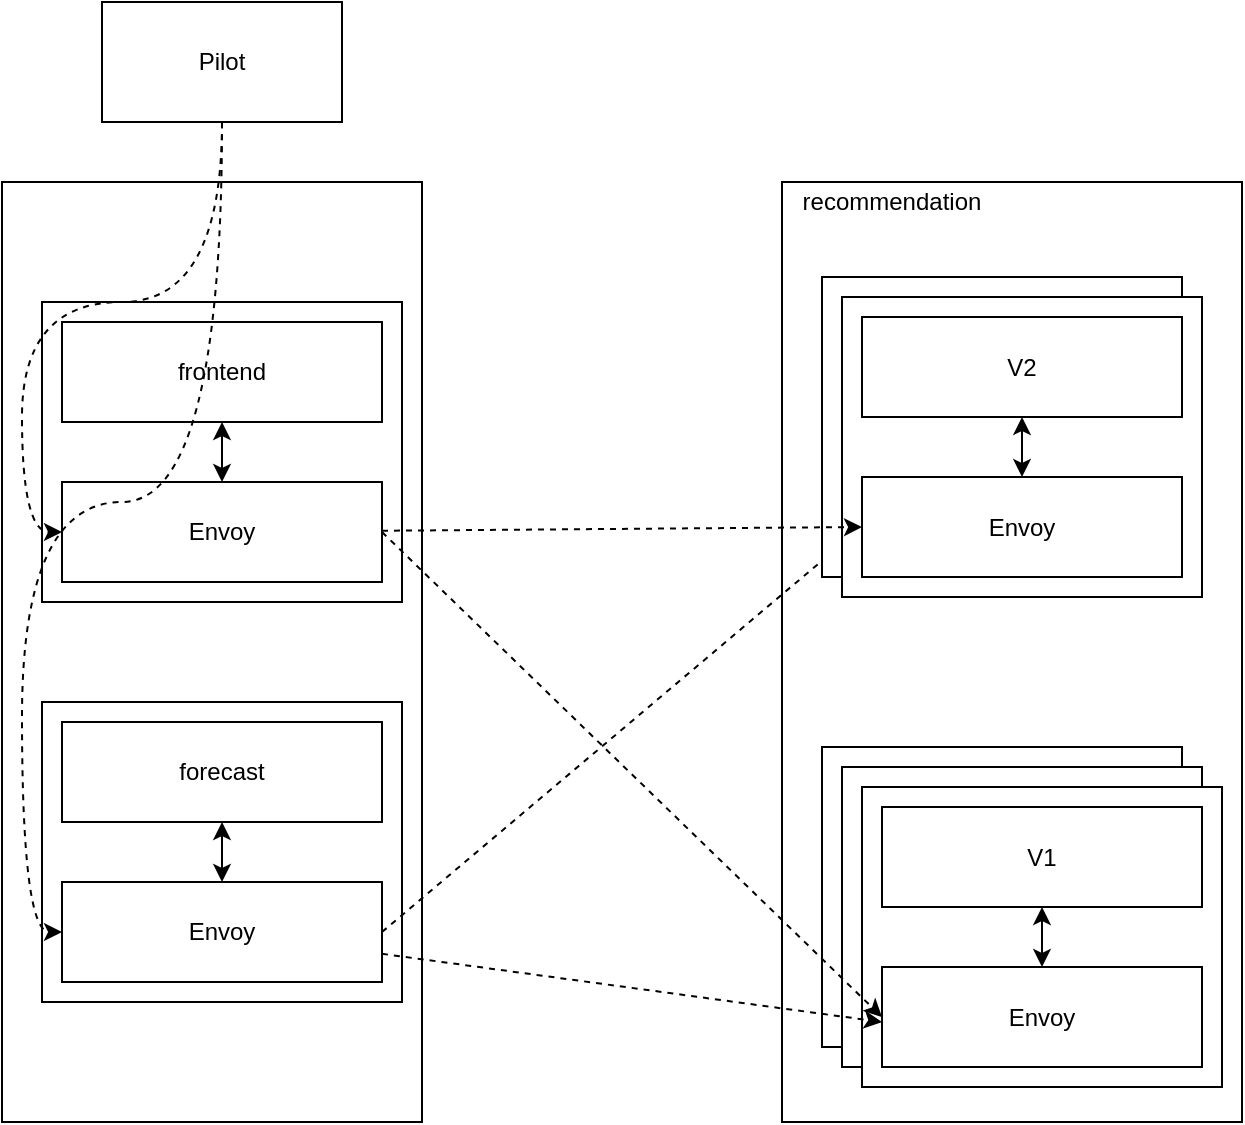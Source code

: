 <mxfile version="12.6.5" type="device"><diagram id="7avK5dy7WeXAkijfnD5Q" name="Page-1"><mxGraphModel dx="1024" dy="592" grid="1" gridSize="10" guides="1" tooltips="1" connect="1" arrows="1" fold="1" page="1" pageScale="1" pageWidth="2339" pageHeight="3300" math="0" shadow="0"><root><mxCell id="0"/><mxCell id="1" parent="0"/><mxCell id="bhiB-83r_HpZWpop6EB7-43" value="" style="rounded=0;whiteSpace=wrap;html=1;" vertex="1" parent="1"><mxGeometry x="500" y="120" width="230" height="470" as="geometry"/></mxCell><mxCell id="bhiB-83r_HpZWpop6EB7-13" value="" style="rounded=0;whiteSpace=wrap;html=1;" vertex="1" parent="1"><mxGeometry x="110" y="120" width="210" height="470" as="geometry"/></mxCell><mxCell id="bhiB-83r_HpZWpop6EB7-1" value="Pilot" style="rounded=0;whiteSpace=wrap;html=1;" vertex="1" parent="1"><mxGeometry x="160" y="30" width="120" height="60" as="geometry"/></mxCell><mxCell id="bhiB-83r_HpZWpop6EB7-2" value="" style="rounded=0;whiteSpace=wrap;html=1;" vertex="1" parent="1"><mxGeometry x="130" y="180" width="180" height="150" as="geometry"/></mxCell><mxCell id="bhiB-83r_HpZWpop6EB7-3" value="frontend" style="rounded=0;whiteSpace=wrap;html=1;" vertex="1" parent="1"><mxGeometry x="140" y="190" width="160" height="50" as="geometry"/></mxCell><mxCell id="bhiB-83r_HpZWpop6EB7-8" value="" style="edgeStyle=orthogonalEdgeStyle;rounded=0;orthogonalLoop=1;jettySize=auto;html=1;startArrow=classic;startFill=1;" edge="1" parent="1" source="bhiB-83r_HpZWpop6EB7-4" target="bhiB-83r_HpZWpop6EB7-3"><mxGeometry relative="1" as="geometry"/></mxCell><mxCell id="bhiB-83r_HpZWpop6EB7-4" value="Envoy" style="rounded=0;whiteSpace=wrap;html=1;" vertex="1" parent="1"><mxGeometry x="140" y="270" width="160" height="50" as="geometry"/></mxCell><mxCell id="bhiB-83r_HpZWpop6EB7-5" value="" style="rounded=0;whiteSpace=wrap;html=1;" vertex="1" parent="1"><mxGeometry x="130" y="380" width="180" height="150" as="geometry"/></mxCell><mxCell id="bhiB-83r_HpZWpop6EB7-6" value="forecast" style="rounded=0;whiteSpace=wrap;html=1;" vertex="1" parent="1"><mxGeometry x="140" y="390" width="160" height="50" as="geometry"/></mxCell><mxCell id="bhiB-83r_HpZWpop6EB7-9" style="edgeStyle=orthogonalEdgeStyle;rounded=0;orthogonalLoop=1;jettySize=auto;html=1;startArrow=classic;startFill=1;" edge="1" parent="1" source="bhiB-83r_HpZWpop6EB7-7" target="bhiB-83r_HpZWpop6EB7-6"><mxGeometry relative="1" as="geometry"/></mxCell><mxCell id="bhiB-83r_HpZWpop6EB7-41" style="edgeStyle=none;orthogonalLoop=1;jettySize=auto;html=1;entryX=0;entryY=0.5;entryDx=0;entryDy=0;dashed=1;startArrow=none;startFill=0;exitX=1;exitY=0.5;exitDx=0;exitDy=0;" edge="1" parent="1" source="bhiB-83r_HpZWpop6EB7-7" target="bhiB-83r_HpZWpop6EB7-33"><mxGeometry relative="1" as="geometry"/></mxCell><mxCell id="bhiB-83r_HpZWpop6EB7-7" value="Envoy" style="rounded=0;whiteSpace=wrap;html=1;" vertex="1" parent="1"><mxGeometry x="140" y="470" width="160" height="50" as="geometry"/></mxCell><mxCell id="bhiB-83r_HpZWpop6EB7-10" style="edgeStyle=orthogonalEdgeStyle;orthogonalLoop=1;jettySize=auto;html=1;entryX=0;entryY=0.5;entryDx=0;entryDy=0;startArrow=none;startFill=0;curved=1;dashed=1;" edge="1" parent="1" source="bhiB-83r_HpZWpop6EB7-1" target="bhiB-83r_HpZWpop6EB7-4"><mxGeometry relative="1" as="geometry"/></mxCell><mxCell id="bhiB-83r_HpZWpop6EB7-12" style="edgeStyle=orthogonalEdgeStyle;curved=1;orthogonalLoop=1;jettySize=auto;html=1;entryX=0;entryY=0.5;entryDx=0;entryDy=0;startArrow=none;startFill=0;dashed=1;" edge="1" parent="1" source="bhiB-83r_HpZWpop6EB7-1" target="bhiB-83r_HpZWpop6EB7-7"><mxGeometry relative="1" as="geometry"/></mxCell><mxCell id="bhiB-83r_HpZWpop6EB7-14" value="" style="rounded=0;whiteSpace=wrap;html=1;" vertex="1" parent="1"><mxGeometry x="520" y="402.5" width="180" height="150" as="geometry"/></mxCell><mxCell id="bhiB-83r_HpZWpop6EB7-15" value="forecast" style="rounded=0;whiteSpace=wrap;html=1;" vertex="1" parent="1"><mxGeometry x="530" y="412.5" width="160" height="50" as="geometry"/></mxCell><mxCell id="bhiB-83r_HpZWpop6EB7-16" style="edgeStyle=orthogonalEdgeStyle;rounded=0;orthogonalLoop=1;jettySize=auto;html=1;startArrow=classic;startFill=1;" edge="1" parent="1" source="bhiB-83r_HpZWpop6EB7-17" target="bhiB-83r_HpZWpop6EB7-15"><mxGeometry relative="1" as="geometry"/></mxCell><mxCell id="bhiB-83r_HpZWpop6EB7-17" value="Envoy" style="rounded=0;whiteSpace=wrap;html=1;" vertex="1" parent="1"><mxGeometry x="530" y="492.5" width="160" height="50" as="geometry"/></mxCell><mxCell id="bhiB-83r_HpZWpop6EB7-18" value="" style="rounded=0;whiteSpace=wrap;html=1;" vertex="1" parent="1"><mxGeometry x="530" y="412.5" width="180" height="150" as="geometry"/></mxCell><mxCell id="bhiB-83r_HpZWpop6EB7-19" value="forecast" style="rounded=0;whiteSpace=wrap;html=1;" vertex="1" parent="1"><mxGeometry x="540" y="422.5" width="160" height="50" as="geometry"/></mxCell><mxCell id="bhiB-83r_HpZWpop6EB7-20" style="edgeStyle=orthogonalEdgeStyle;rounded=0;orthogonalLoop=1;jettySize=auto;html=1;startArrow=classic;startFill=1;" edge="1" parent="1" source="bhiB-83r_HpZWpop6EB7-21" target="bhiB-83r_HpZWpop6EB7-19"><mxGeometry relative="1" as="geometry"/></mxCell><mxCell id="bhiB-83r_HpZWpop6EB7-21" value="Envoy" style="rounded=0;whiteSpace=wrap;html=1;" vertex="1" parent="1"><mxGeometry x="540" y="502.5" width="160" height="50" as="geometry"/></mxCell><mxCell id="bhiB-83r_HpZWpop6EB7-22" value="" style="rounded=0;whiteSpace=wrap;html=1;" vertex="1" parent="1"><mxGeometry x="540" y="422.5" width="180" height="150" as="geometry"/></mxCell><mxCell id="bhiB-83r_HpZWpop6EB7-23" value="V1" style="rounded=0;whiteSpace=wrap;html=1;" vertex="1" parent="1"><mxGeometry x="550" y="432.5" width="160" height="50" as="geometry"/></mxCell><mxCell id="bhiB-83r_HpZWpop6EB7-24" style="edgeStyle=orthogonalEdgeStyle;rounded=0;orthogonalLoop=1;jettySize=auto;html=1;startArrow=classic;startFill=1;" edge="1" parent="1" source="bhiB-83r_HpZWpop6EB7-25" target="bhiB-83r_HpZWpop6EB7-23"><mxGeometry relative="1" as="geometry"/></mxCell><mxCell id="bhiB-83r_HpZWpop6EB7-25" value="Envoy" style="rounded=0;whiteSpace=wrap;html=1;" vertex="1" parent="1"><mxGeometry x="550" y="512.5" width="160" height="50" as="geometry"/></mxCell><mxCell id="bhiB-83r_HpZWpop6EB7-26" value="" style="rounded=0;whiteSpace=wrap;html=1;" vertex="1" parent="1"><mxGeometry x="520" y="167.5" width="180" height="150" as="geometry"/></mxCell><mxCell id="bhiB-83r_HpZWpop6EB7-27" value="forecast" style="rounded=0;whiteSpace=wrap;html=1;" vertex="1" parent="1"><mxGeometry x="530" y="177.5" width="160" height="50" as="geometry"/></mxCell><mxCell id="bhiB-83r_HpZWpop6EB7-28" style="edgeStyle=orthogonalEdgeStyle;rounded=0;orthogonalLoop=1;jettySize=auto;html=1;startArrow=classic;startFill=1;" edge="1" parent="1" source="bhiB-83r_HpZWpop6EB7-29" target="bhiB-83r_HpZWpop6EB7-27"><mxGeometry relative="1" as="geometry"/></mxCell><mxCell id="bhiB-83r_HpZWpop6EB7-29" value="Envoy" style="rounded=0;whiteSpace=wrap;html=1;" vertex="1" parent="1"><mxGeometry x="530" y="257.5" width="160" height="50" as="geometry"/></mxCell><mxCell id="bhiB-83r_HpZWpop6EB7-30" value="" style="rounded=0;whiteSpace=wrap;html=1;" vertex="1" parent="1"><mxGeometry x="530" y="177.5" width="180" height="150" as="geometry"/></mxCell><mxCell id="bhiB-83r_HpZWpop6EB7-31" value="V2" style="rounded=0;whiteSpace=wrap;html=1;" vertex="1" parent="1"><mxGeometry x="540" y="187.5" width="160" height="50" as="geometry"/></mxCell><mxCell id="bhiB-83r_HpZWpop6EB7-32" style="edgeStyle=orthogonalEdgeStyle;rounded=0;orthogonalLoop=1;jettySize=auto;html=1;startArrow=classic;startFill=1;" edge="1" parent="1" source="bhiB-83r_HpZWpop6EB7-33" target="bhiB-83r_HpZWpop6EB7-31"><mxGeometry relative="1" as="geometry"/></mxCell><mxCell id="bhiB-83r_HpZWpop6EB7-33" value="Envoy" style="rounded=0;whiteSpace=wrap;html=1;" vertex="1" parent="1"><mxGeometry x="540" y="267.5" width="160" height="50" as="geometry"/></mxCell><mxCell id="bhiB-83r_HpZWpop6EB7-39" style="edgeStyle=none;orthogonalLoop=1;jettySize=auto;html=1;entryX=0;entryY=0.5;entryDx=0;entryDy=0;dashed=1;startArrow=none;startFill=0;exitX=1;exitY=0.5;exitDx=0;exitDy=0;" edge="1" parent="1" source="bhiB-83r_HpZWpop6EB7-4" target="bhiB-83r_HpZWpop6EB7-25"><mxGeometry relative="1" as="geometry"/></mxCell><mxCell id="bhiB-83r_HpZWpop6EB7-38" style="orthogonalLoop=1;jettySize=auto;html=1;entryX=0;entryY=0.5;entryDx=0;entryDy=0;dashed=1;startArrow=none;startFill=0;" edge="1" parent="1" source="bhiB-83r_HpZWpop6EB7-4" target="bhiB-83r_HpZWpop6EB7-33"><mxGeometry relative="1" as="geometry"/></mxCell><mxCell id="bhiB-83r_HpZWpop6EB7-42" style="edgeStyle=none;orthogonalLoop=1;jettySize=auto;html=1;dashed=1;startArrow=none;startFill=0;" edge="1" parent="1" source="bhiB-83r_HpZWpop6EB7-7"><mxGeometry relative="1" as="geometry"><mxPoint x="550" y="540" as="targetPoint"/></mxGeometry></mxCell><mxCell id="bhiB-83r_HpZWpop6EB7-44" value="recommendation" style="text;html=1;strokeColor=none;fillColor=none;align=center;verticalAlign=middle;whiteSpace=wrap;rounded=0;" vertex="1" parent="1"><mxGeometry x="500" y="120" width="110" height="20" as="geometry"/></mxCell></root></mxGraphModel></diagram></mxfile>